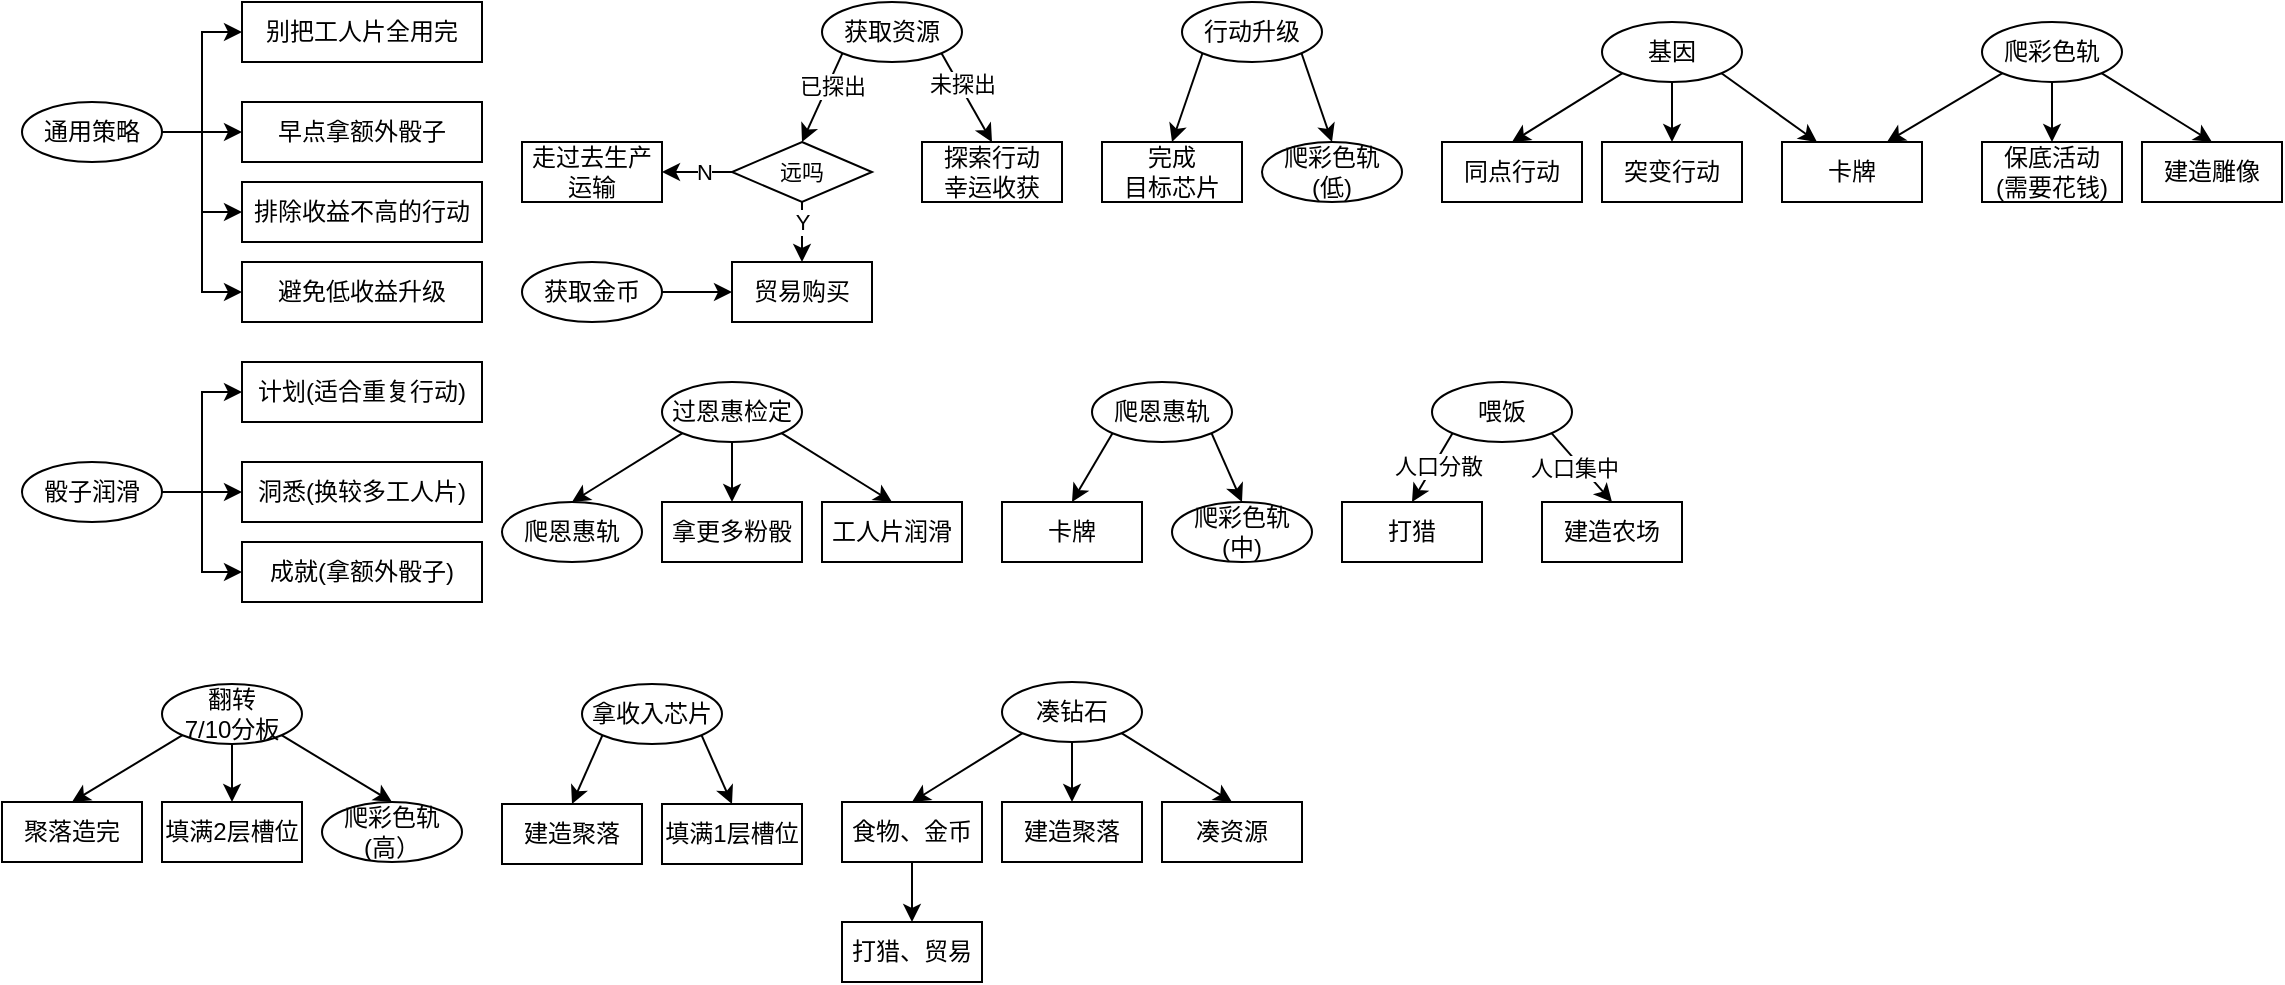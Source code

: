 <mxfile version="26.2.13">
  <diagram name="第 1 页" id="RS5rnyXJE9rB96sxQPn0">
    <mxGraphModel dx="1516" dy="792" grid="1" gridSize="10" guides="1" tooltips="1" connect="1" arrows="1" fold="1" page="1" pageScale="1" pageWidth="1169" pageHeight="827" math="0" shadow="0">
      <root>
        <mxCell id="0" />
        <mxCell id="1" parent="0" />
        <mxCell id="i_Wn_gaaoWXB4JMmwm7U-7" style="rounded=0;orthogonalLoop=1;jettySize=auto;html=1;exitX=1;exitY=1;exitDx=0;exitDy=0;entryX=0.5;entryY=0;entryDx=0;entryDy=0;" parent="1" source="i_Wn_gaaoWXB4JMmwm7U-10" target="1TwOtEwvFqEZIljOyKsR-42" edge="1">
          <mxGeometry relative="1" as="geometry">
            <mxPoint x="765" y="230" as="sourcePoint" />
            <mxPoint x="815" y="270" as="targetPoint" />
          </mxGeometry>
        </mxCell>
        <mxCell id="i_Wn_gaaoWXB4JMmwm7U-8" value="人口集中" style="edgeLabel;html=1;align=center;verticalAlign=middle;resizable=0;points=[];" parent="i_Wn_gaaoWXB4JMmwm7U-7" vertex="1" connectable="0">
          <mxGeometry x="-0.125" y="-3" relative="1" as="geometry">
            <mxPoint as="offset" />
          </mxGeometry>
        </mxCell>
        <mxCell id="i_Wn_gaaoWXB4JMmwm7U-4" value="" style="endArrow=classic;html=1;rounded=0;entryX=0.5;entryY=0;entryDx=0;entryDy=0;exitX=0;exitY=1;exitDx=0;exitDy=0;" parent="1" source="i_Wn_gaaoWXB4JMmwm7U-10" target="1TwOtEwvFqEZIljOyKsR-66" edge="1">
          <mxGeometry width="50" height="50" relative="1" as="geometry">
            <mxPoint x="765" y="230" as="sourcePoint" />
            <mxPoint x="715" y="270" as="targetPoint" />
          </mxGeometry>
        </mxCell>
        <mxCell id="i_Wn_gaaoWXB4JMmwm7U-5" value="人口分散" style="edgeLabel;html=1;align=center;verticalAlign=middle;resizable=0;points=[];" parent="i_Wn_gaaoWXB4JMmwm7U-4" vertex="1" connectable="0">
          <mxGeometry x="-0.1" y="2" relative="1" as="geometry">
            <mxPoint as="offset" />
          </mxGeometry>
        </mxCell>
        <mxCell id="i_Wn_gaaoWXB4JMmwm7U-9" value="走过去生产运输" style="whiteSpace=wrap;html=1;" parent="1" vertex="1">
          <mxGeometry x="270" y="90" width="70" height="30" as="geometry" />
        </mxCell>
        <mxCell id="i_Wn_gaaoWXB4JMmwm7U-10" value="喂饭" style="ellipse;whiteSpace=wrap;html=1;" parent="1" vertex="1">
          <mxGeometry x="725" y="210" width="70" height="30" as="geometry" />
        </mxCell>
        <mxCell id="i_Wn_gaaoWXB4JMmwm7U-13" style="rounded=0;orthogonalLoop=1;jettySize=auto;html=1;exitX=0;exitY=1;exitDx=0;exitDy=0;entryX=0.5;entryY=0;entryDx=0;entryDy=0;" parent="1" source="i_Wn_gaaoWXB4JMmwm7U-11" target="i_Wn_gaaoWXB4JMmwm7U-18" edge="1">
          <mxGeometry relative="1" as="geometry" />
        </mxCell>
        <mxCell id="i_Wn_gaaoWXB4JMmwm7U-14" value="已探出" style="edgeLabel;html=1;align=center;verticalAlign=middle;resizable=0;points=[];fontFamily=Helvetica;fontSize=11;fontColor=default;labelBackgroundColor=default;" parent="i_Wn_gaaoWXB4JMmwm7U-13" vertex="1" connectable="0">
          <mxGeometry x="-0.3" y="2" relative="1" as="geometry">
            <mxPoint as="offset" />
          </mxGeometry>
        </mxCell>
        <mxCell id="i_Wn_gaaoWXB4JMmwm7U-16" style="edgeStyle=none;shape=connector;rounded=0;orthogonalLoop=1;jettySize=auto;html=1;exitX=1;exitY=1;exitDx=0;exitDy=0;entryX=0.5;entryY=0;entryDx=0;entryDy=0;strokeColor=default;align=center;verticalAlign=middle;fontFamily=Helvetica;fontSize=11;fontColor=default;labelBackgroundColor=default;endArrow=classic;" parent="1" source="i_Wn_gaaoWXB4JMmwm7U-11" target="i_Wn_gaaoWXB4JMmwm7U-15" edge="1">
          <mxGeometry relative="1" as="geometry" />
        </mxCell>
        <mxCell id="i_Wn_gaaoWXB4JMmwm7U-17" value="未探出" style="edgeLabel;html=1;align=center;verticalAlign=middle;resizable=0;points=[];fontFamily=Helvetica;fontSize=11;fontColor=default;labelBackgroundColor=default;" parent="i_Wn_gaaoWXB4JMmwm7U-16" vertex="1" connectable="0">
          <mxGeometry x="-0.286" y="1" relative="1" as="geometry">
            <mxPoint as="offset" />
          </mxGeometry>
        </mxCell>
        <mxCell id="i_Wn_gaaoWXB4JMmwm7U-11" value="获取资源" style="ellipse;whiteSpace=wrap;html=1;" parent="1" vertex="1">
          <mxGeometry x="420" y="20" width="70" height="30" as="geometry" />
        </mxCell>
        <mxCell id="i_Wn_gaaoWXB4JMmwm7U-15" value="&lt;div&gt;探索行动&lt;/div&gt;幸运收获" style="whiteSpace=wrap;html=1;" parent="1" vertex="1">
          <mxGeometry x="470" y="90" width="70" height="30" as="geometry" />
        </mxCell>
        <mxCell id="i_Wn_gaaoWXB4JMmwm7U-19" style="edgeStyle=none;shape=connector;rounded=0;orthogonalLoop=1;jettySize=auto;html=1;exitX=0;exitY=0.5;exitDx=0;exitDy=0;entryX=1;entryY=0.5;entryDx=0;entryDy=0;strokeColor=default;align=center;verticalAlign=middle;fontFamily=Helvetica;fontSize=11;fontColor=default;labelBackgroundColor=default;endArrow=classic;" parent="1" source="i_Wn_gaaoWXB4JMmwm7U-18" target="i_Wn_gaaoWXB4JMmwm7U-9" edge="1">
          <mxGeometry relative="1" as="geometry" />
        </mxCell>
        <mxCell id="i_Wn_gaaoWXB4JMmwm7U-20" value="N" style="edgeLabel;html=1;align=center;verticalAlign=middle;resizable=0;points=[];fontFamily=Helvetica;fontSize=11;fontColor=default;labelBackgroundColor=default;" parent="i_Wn_gaaoWXB4JMmwm7U-19" vertex="1" connectable="0">
          <mxGeometry x="-0.223" y="3" relative="1" as="geometry">
            <mxPoint x="-1" y="-3" as="offset" />
          </mxGeometry>
        </mxCell>
        <mxCell id="i_Wn_gaaoWXB4JMmwm7U-24" style="edgeStyle=none;shape=connector;rounded=0;orthogonalLoop=1;jettySize=auto;html=1;exitX=0.5;exitY=1;exitDx=0;exitDy=0;entryX=0.5;entryY=0;entryDx=0;entryDy=0;strokeColor=default;align=center;verticalAlign=middle;fontFamily=Helvetica;fontSize=11;fontColor=default;labelBackgroundColor=default;endArrow=classic;" parent="1" source="i_Wn_gaaoWXB4JMmwm7U-18" target="i_Wn_gaaoWXB4JMmwm7U-22" edge="1">
          <mxGeometry relative="1" as="geometry" />
        </mxCell>
        <mxCell id="i_Wn_gaaoWXB4JMmwm7U-25" value="Y" style="edgeLabel;html=1;align=center;verticalAlign=middle;resizable=0;points=[];fontFamily=Helvetica;fontSize=11;fontColor=default;labelBackgroundColor=default;" parent="i_Wn_gaaoWXB4JMmwm7U-24" vertex="1" connectable="0">
          <mxGeometry x="-0.32" relative="1" as="geometry">
            <mxPoint as="offset" />
          </mxGeometry>
        </mxCell>
        <mxCell id="i_Wn_gaaoWXB4JMmwm7U-18" value="远吗" style="rhombus;whiteSpace=wrap;html=1;fontFamily=Helvetica;fontSize=11;fontColor=default;labelBackgroundColor=default;" parent="1" vertex="1">
          <mxGeometry x="375" y="90" width="70" height="30" as="geometry" />
        </mxCell>
        <mxCell id="i_Wn_gaaoWXB4JMmwm7U-22" value="贸易购买" style="whiteSpace=wrap;html=1;" parent="1" vertex="1">
          <mxGeometry x="375" y="150" width="70" height="30" as="geometry" />
        </mxCell>
        <mxCell id="i_Wn_gaaoWXB4JMmwm7U-23" style="edgeStyle=none;shape=connector;rounded=0;orthogonalLoop=1;jettySize=auto;html=1;entryX=0.5;entryY=0;entryDx=0;entryDy=0;strokeColor=default;align=center;verticalAlign=middle;fontFamily=Helvetica;fontSize=11;fontColor=default;labelBackgroundColor=default;endArrow=classic;" parent="1" source="i_Wn_gaaoWXB4JMmwm7U-22" target="i_Wn_gaaoWXB4JMmwm7U-22" edge="1">
          <mxGeometry relative="1" as="geometry" />
        </mxCell>
        <mxCell id="1TwOtEwvFqEZIljOyKsR-8" style="edgeStyle=orthogonalEdgeStyle;shape=connector;rounded=0;orthogonalLoop=1;jettySize=auto;html=1;exitX=1;exitY=0.5;exitDx=0;exitDy=0;entryX=0;entryY=0.5;entryDx=0;entryDy=0;strokeColor=default;align=center;verticalAlign=middle;fontFamily=Helvetica;fontSize=11;fontColor=default;labelBackgroundColor=default;endArrow=classic;" edge="1" parent="1" source="1TwOtEwvFqEZIljOyKsR-6" target="1TwOtEwvFqEZIljOyKsR-7">
          <mxGeometry relative="1" as="geometry" />
        </mxCell>
        <mxCell id="1TwOtEwvFqEZIljOyKsR-10" style="edgeStyle=orthogonalEdgeStyle;shape=connector;rounded=0;orthogonalLoop=1;jettySize=auto;html=1;exitX=1;exitY=0.5;exitDx=0;exitDy=0;entryX=0;entryY=0.5;entryDx=0;entryDy=0;strokeColor=default;align=center;verticalAlign=middle;fontFamily=Helvetica;fontSize=11;fontColor=default;labelBackgroundColor=default;endArrow=classic;" edge="1" parent="1" source="1TwOtEwvFqEZIljOyKsR-6" target="1TwOtEwvFqEZIljOyKsR-9">
          <mxGeometry relative="1" as="geometry" />
        </mxCell>
        <mxCell id="1TwOtEwvFqEZIljOyKsR-12" style="edgeStyle=orthogonalEdgeStyle;shape=connector;rounded=0;orthogonalLoop=1;jettySize=auto;html=1;exitX=1;exitY=0.5;exitDx=0;exitDy=0;entryX=0;entryY=0.5;entryDx=0;entryDy=0;strokeColor=default;align=center;verticalAlign=middle;fontFamily=Helvetica;fontSize=11;fontColor=default;labelBackgroundColor=default;endArrow=classic;" edge="1" parent="1" source="1TwOtEwvFqEZIljOyKsR-6" target="1TwOtEwvFqEZIljOyKsR-11">
          <mxGeometry relative="1" as="geometry" />
        </mxCell>
        <mxCell id="1TwOtEwvFqEZIljOyKsR-14" style="edgeStyle=orthogonalEdgeStyle;shape=connector;rounded=0;orthogonalLoop=1;jettySize=auto;html=1;exitX=1;exitY=0.5;exitDx=0;exitDy=0;entryX=0;entryY=0.5;entryDx=0;entryDy=0;strokeColor=default;align=center;verticalAlign=middle;fontFamily=Helvetica;fontSize=11;fontColor=default;labelBackgroundColor=default;endArrow=classic;" edge="1" parent="1" source="1TwOtEwvFqEZIljOyKsR-6" target="1TwOtEwvFqEZIljOyKsR-13">
          <mxGeometry relative="1" as="geometry" />
        </mxCell>
        <mxCell id="1TwOtEwvFqEZIljOyKsR-6" value="通用策略" style="ellipse;whiteSpace=wrap;html=1;" vertex="1" parent="1">
          <mxGeometry x="20" y="70" width="70" height="30" as="geometry" />
        </mxCell>
        <mxCell id="1TwOtEwvFqEZIljOyKsR-7" value="别把工人片全用完" style="whiteSpace=wrap;html=1;" vertex="1" parent="1">
          <mxGeometry x="130" y="20" width="120" height="30" as="geometry" />
        </mxCell>
        <mxCell id="1TwOtEwvFqEZIljOyKsR-9" value="早点拿额外骰子" style="whiteSpace=wrap;html=1;" vertex="1" parent="1">
          <mxGeometry x="130" y="70" width="120" height="30" as="geometry" />
        </mxCell>
        <mxCell id="1TwOtEwvFqEZIljOyKsR-11" value="排除收益不高的行动" style="whiteSpace=wrap;html=1;" vertex="1" parent="1">
          <mxGeometry x="130" y="110" width="120" height="30" as="geometry" />
        </mxCell>
        <mxCell id="1TwOtEwvFqEZIljOyKsR-13" value="避免低收益升级" style="whiteSpace=wrap;html=1;" vertex="1" parent="1">
          <mxGeometry x="130" y="150" width="120" height="30" as="geometry" />
        </mxCell>
        <mxCell id="1TwOtEwvFqEZIljOyKsR-15" style="edgeStyle=orthogonalEdgeStyle;shape=connector;rounded=0;orthogonalLoop=1;jettySize=auto;html=1;exitX=1;exitY=0.5;exitDx=0;exitDy=0;entryX=0;entryY=0.5;entryDx=0;entryDy=0;strokeColor=default;align=center;verticalAlign=middle;fontFamily=Helvetica;fontSize=11;fontColor=default;labelBackgroundColor=default;endArrow=classic;" edge="1" parent="1" source="1TwOtEwvFqEZIljOyKsR-19" target="1TwOtEwvFqEZIljOyKsR-20">
          <mxGeometry relative="1" as="geometry" />
        </mxCell>
        <mxCell id="1TwOtEwvFqEZIljOyKsR-16" style="edgeStyle=orthogonalEdgeStyle;shape=connector;rounded=0;orthogonalLoop=1;jettySize=auto;html=1;exitX=1;exitY=0.5;exitDx=0;exitDy=0;entryX=0;entryY=0.5;entryDx=0;entryDy=0;strokeColor=default;align=center;verticalAlign=middle;fontFamily=Helvetica;fontSize=11;fontColor=default;labelBackgroundColor=default;endArrow=classic;" edge="1" parent="1" source="1TwOtEwvFqEZIljOyKsR-19" target="1TwOtEwvFqEZIljOyKsR-21">
          <mxGeometry relative="1" as="geometry" />
        </mxCell>
        <mxCell id="1TwOtEwvFqEZIljOyKsR-17" style="edgeStyle=orthogonalEdgeStyle;shape=connector;rounded=0;orthogonalLoop=1;jettySize=auto;html=1;exitX=1;exitY=0.5;exitDx=0;exitDy=0;entryX=0;entryY=0.5;entryDx=0;entryDy=0;strokeColor=default;align=center;verticalAlign=middle;fontFamily=Helvetica;fontSize=11;fontColor=default;labelBackgroundColor=default;endArrow=classic;" edge="1" parent="1" source="1TwOtEwvFqEZIljOyKsR-19" target="1TwOtEwvFqEZIljOyKsR-22">
          <mxGeometry relative="1" as="geometry" />
        </mxCell>
        <mxCell id="1TwOtEwvFqEZIljOyKsR-19" value="骰子润滑" style="ellipse;whiteSpace=wrap;html=1;" vertex="1" parent="1">
          <mxGeometry x="20" y="250" width="70" height="30" as="geometry" />
        </mxCell>
        <mxCell id="1TwOtEwvFqEZIljOyKsR-20" value="计划(适合重复行动)" style="whiteSpace=wrap;html=1;" vertex="1" parent="1">
          <mxGeometry x="130" y="200" width="120" height="30" as="geometry" />
        </mxCell>
        <mxCell id="1TwOtEwvFqEZIljOyKsR-21" value="洞悉&lt;span style=&quot;background-color: transparent;&quot;&gt;(换较多工人片)&lt;/span&gt;" style="whiteSpace=wrap;html=1;" vertex="1" parent="1">
          <mxGeometry x="130" y="250" width="120" height="30" as="geometry" />
        </mxCell>
        <mxCell id="1TwOtEwvFqEZIljOyKsR-22" value="成就&lt;span style=&quot;background-color: transparent;&quot;&gt;(拿额外骰子)&lt;/span&gt;" style="whiteSpace=wrap;html=1;" vertex="1" parent="1">
          <mxGeometry x="130" y="290" width="120" height="30" as="geometry" />
        </mxCell>
        <mxCell id="1TwOtEwvFqEZIljOyKsR-27" style="shape=connector;rounded=0;orthogonalLoop=1;jettySize=auto;html=1;exitX=0;exitY=1;exitDx=0;exitDy=0;entryX=0.5;entryY=0;entryDx=0;entryDy=0;strokeColor=default;align=center;verticalAlign=middle;fontFamily=Helvetica;fontSize=11;fontColor=default;labelBackgroundColor=default;endArrow=classic;" edge="1" parent="1" source="1TwOtEwvFqEZIljOyKsR-24" target="1TwOtEwvFqEZIljOyKsR-25">
          <mxGeometry relative="1" as="geometry" />
        </mxCell>
        <mxCell id="1TwOtEwvFqEZIljOyKsR-28" style="shape=connector;rounded=0;orthogonalLoop=1;jettySize=auto;html=1;exitX=1;exitY=1;exitDx=0;exitDy=0;strokeColor=default;align=center;verticalAlign=middle;fontFamily=Helvetica;fontSize=11;fontColor=default;labelBackgroundColor=default;endArrow=classic;entryX=0.5;entryY=0;entryDx=0;entryDy=0;" edge="1" parent="1" source="1TwOtEwvFqEZIljOyKsR-24" target="1TwOtEwvFqEZIljOyKsR-37">
          <mxGeometry relative="1" as="geometry">
            <mxPoint x="688.623" y="90" as="targetPoint" />
          </mxGeometry>
        </mxCell>
        <mxCell id="1TwOtEwvFqEZIljOyKsR-24" value="行动升级" style="ellipse;whiteSpace=wrap;html=1;" vertex="1" parent="1">
          <mxGeometry x="600" y="20" width="70" height="30" as="geometry" />
        </mxCell>
        <mxCell id="1TwOtEwvFqEZIljOyKsR-25" value="完成&lt;div&gt;目标芯片&lt;/div&gt;" style="whiteSpace=wrap;html=1;" vertex="1" parent="1">
          <mxGeometry x="560" y="90" width="70" height="30" as="geometry" />
        </mxCell>
        <mxCell id="1TwOtEwvFqEZIljOyKsR-30" style="edgeStyle=none;shape=connector;rounded=0;orthogonalLoop=1;jettySize=auto;html=1;exitX=1;exitY=1;exitDx=0;exitDy=0;entryX=0.5;entryY=0;entryDx=0;entryDy=0;strokeColor=default;align=center;verticalAlign=middle;fontFamily=Helvetica;fontSize=11;fontColor=default;labelBackgroundColor=default;endArrow=classic;" edge="1" parent="1" source="1TwOtEwvFqEZIljOyKsR-36" target="1TwOtEwvFqEZIljOyKsR-29">
          <mxGeometry relative="1" as="geometry">
            <mxPoint x="1052.5" y="60" as="sourcePoint" />
          </mxGeometry>
        </mxCell>
        <mxCell id="1TwOtEwvFqEZIljOyKsR-32" style="edgeStyle=none;shape=connector;rounded=0;orthogonalLoop=1;jettySize=auto;html=1;entryX=0.5;entryY=0;entryDx=0;entryDy=0;strokeColor=default;align=center;verticalAlign=middle;fontFamily=Helvetica;fontSize=11;fontColor=default;labelBackgroundColor=default;endArrow=classic;exitX=0.5;exitY=1;exitDx=0;exitDy=0;" edge="1" parent="1" source="1TwOtEwvFqEZIljOyKsR-36" target="1TwOtEwvFqEZIljOyKsR-31">
          <mxGeometry relative="1" as="geometry">
            <mxPoint x="1020" y="80" as="sourcePoint" />
          </mxGeometry>
        </mxCell>
        <mxCell id="1TwOtEwvFqEZIljOyKsR-35" style="edgeStyle=none;shape=connector;rounded=0;orthogonalLoop=1;jettySize=auto;html=1;exitX=0;exitY=1;exitDx=0;exitDy=0;entryX=0.75;entryY=0;entryDx=0;entryDy=0;strokeColor=default;align=center;verticalAlign=middle;fontFamily=Helvetica;fontSize=11;fontColor=default;labelBackgroundColor=default;endArrow=classic;" edge="1" parent="1" source="1TwOtEwvFqEZIljOyKsR-36" target="1TwOtEwvFqEZIljOyKsR-57">
          <mxGeometry relative="1" as="geometry">
            <mxPoint x="1017.5" y="60" as="sourcePoint" />
            <mxPoint x="955" y="120" as="targetPoint" />
          </mxGeometry>
        </mxCell>
        <mxCell id="1TwOtEwvFqEZIljOyKsR-29" value="建造雕像" style="whiteSpace=wrap;html=1;" vertex="1" parent="1">
          <mxGeometry x="1080" y="90" width="70" height="30" as="geometry" />
        </mxCell>
        <mxCell id="1TwOtEwvFqEZIljOyKsR-31" value="保底活动&lt;div&gt;(需要花钱)&lt;/div&gt;" style="whiteSpace=wrap;html=1;" vertex="1" parent="1">
          <mxGeometry x="1000" y="90" width="70" height="30" as="geometry" />
        </mxCell>
        <mxCell id="1TwOtEwvFqEZIljOyKsR-36" value="爬彩色轨" style="ellipse;whiteSpace=wrap;html=1;" vertex="1" parent="1">
          <mxGeometry x="1000" y="30" width="70" height="30" as="geometry" />
        </mxCell>
        <mxCell id="1TwOtEwvFqEZIljOyKsR-37" value="爬彩色轨&lt;div&gt;(低)&lt;/div&gt;" style="ellipse;whiteSpace=wrap;html=1;" vertex="1" parent="1">
          <mxGeometry x="640" y="90" width="70" height="30" as="geometry" />
        </mxCell>
        <mxCell id="1TwOtEwvFqEZIljOyKsR-44" style="edgeStyle=none;shape=connector;rounded=0;orthogonalLoop=1;jettySize=auto;html=1;exitX=0;exitY=1;exitDx=0;exitDy=0;entryX=0.5;entryY=0;entryDx=0;entryDy=0;strokeColor=default;align=center;verticalAlign=middle;fontFamily=Helvetica;fontSize=11;fontColor=default;labelBackgroundColor=default;endArrow=classic;" edge="1" parent="1" source="1TwOtEwvFqEZIljOyKsR-38" target="1TwOtEwvFqEZIljOyKsR-40">
          <mxGeometry relative="1" as="geometry" />
        </mxCell>
        <mxCell id="1TwOtEwvFqEZIljOyKsR-45" style="edgeStyle=none;shape=connector;rounded=0;orthogonalLoop=1;jettySize=auto;html=1;exitX=0.5;exitY=1;exitDx=0;exitDy=0;entryX=0.5;entryY=0;entryDx=0;entryDy=0;strokeColor=default;align=center;verticalAlign=middle;fontFamily=Helvetica;fontSize=11;fontColor=default;labelBackgroundColor=default;endArrow=classic;" edge="1" parent="1" source="1TwOtEwvFqEZIljOyKsR-38" target="1TwOtEwvFqEZIljOyKsR-41">
          <mxGeometry relative="1" as="geometry" />
        </mxCell>
        <mxCell id="1TwOtEwvFqEZIljOyKsR-46" style="edgeStyle=none;shape=connector;rounded=0;orthogonalLoop=1;jettySize=auto;html=1;exitX=1;exitY=1;exitDx=0;exitDy=0;entryX=0.5;entryY=0;entryDx=0;entryDy=0;strokeColor=default;align=center;verticalAlign=middle;fontFamily=Helvetica;fontSize=11;fontColor=default;labelBackgroundColor=default;endArrow=classic;" edge="1" parent="1" source="1TwOtEwvFqEZIljOyKsR-38" target="1TwOtEwvFqEZIljOyKsR-43">
          <mxGeometry relative="1" as="geometry" />
        </mxCell>
        <mxCell id="1TwOtEwvFqEZIljOyKsR-38" value="凑钻石" style="ellipse;whiteSpace=wrap;html=1;" vertex="1" parent="1">
          <mxGeometry x="510" y="360" width="70" height="30" as="geometry" />
        </mxCell>
        <mxCell id="1TwOtEwvFqEZIljOyKsR-65" style="edgeStyle=none;shape=connector;rounded=0;orthogonalLoop=1;jettySize=auto;html=1;exitX=0.5;exitY=1;exitDx=0;exitDy=0;strokeColor=default;align=center;verticalAlign=middle;fontFamily=Helvetica;fontSize=11;fontColor=default;labelBackgroundColor=default;endArrow=classic;" edge="1" parent="1" source="1TwOtEwvFqEZIljOyKsR-40" target="1TwOtEwvFqEZIljOyKsR-61">
          <mxGeometry relative="1" as="geometry" />
        </mxCell>
        <mxCell id="1TwOtEwvFqEZIljOyKsR-40" value="食物、金币" style="whiteSpace=wrap;html=1;" vertex="1" parent="1">
          <mxGeometry x="430" y="420" width="70" height="30" as="geometry" />
        </mxCell>
        <mxCell id="1TwOtEwvFqEZIljOyKsR-41" value="建造聚落" style="whiteSpace=wrap;html=1;" vertex="1" parent="1">
          <mxGeometry x="510" y="420" width="70" height="30" as="geometry" />
        </mxCell>
        <mxCell id="1TwOtEwvFqEZIljOyKsR-42" value="建造农场" style="whiteSpace=wrap;html=1;" vertex="1" parent="1">
          <mxGeometry x="780" y="270" width="70" height="30" as="geometry" />
        </mxCell>
        <mxCell id="1TwOtEwvFqEZIljOyKsR-43" value="凑资源" style="whiteSpace=wrap;html=1;" vertex="1" parent="1">
          <mxGeometry x="590" y="420" width="70" height="30" as="geometry" />
        </mxCell>
        <mxCell id="1TwOtEwvFqEZIljOyKsR-49" style="edgeStyle=none;shape=connector;rounded=0;orthogonalLoop=1;jettySize=auto;html=1;exitX=0;exitY=1;exitDx=0;exitDy=0;entryX=0.5;entryY=0;entryDx=0;entryDy=0;strokeColor=default;align=center;verticalAlign=middle;fontFamily=Helvetica;fontSize=11;fontColor=default;labelBackgroundColor=default;endArrow=classic;" edge="1" parent="1" source="1TwOtEwvFqEZIljOyKsR-47" target="1TwOtEwvFqEZIljOyKsR-48">
          <mxGeometry relative="1" as="geometry" />
        </mxCell>
        <mxCell id="1TwOtEwvFqEZIljOyKsR-51" style="edgeStyle=none;shape=connector;rounded=0;orthogonalLoop=1;jettySize=auto;html=1;exitX=1;exitY=1;exitDx=0;exitDy=0;entryX=0.5;entryY=0;entryDx=0;entryDy=0;strokeColor=default;align=center;verticalAlign=middle;fontFamily=Helvetica;fontSize=11;fontColor=default;labelBackgroundColor=default;endArrow=classic;" edge="1" parent="1" source="1TwOtEwvFqEZIljOyKsR-47" target="1TwOtEwvFqEZIljOyKsR-52">
          <mxGeometry relative="1" as="geometry">
            <mxPoint x="630" y="270" as="targetPoint" />
          </mxGeometry>
        </mxCell>
        <mxCell id="1TwOtEwvFqEZIljOyKsR-47" value="爬恩惠轨" style="ellipse;whiteSpace=wrap;html=1;" vertex="1" parent="1">
          <mxGeometry x="555" y="210" width="70" height="30" as="geometry" />
        </mxCell>
        <mxCell id="1TwOtEwvFqEZIljOyKsR-48" value="卡牌" style="whiteSpace=wrap;html=1;" vertex="1" parent="1">
          <mxGeometry x="510" y="270" width="70" height="30" as="geometry" />
        </mxCell>
        <mxCell id="1TwOtEwvFqEZIljOyKsR-52" value="爬彩色轨&lt;div&gt;(中)&lt;/div&gt;" style="ellipse;whiteSpace=wrap;html=1;" vertex="1" parent="1">
          <mxGeometry x="595" y="270" width="70" height="30" as="geometry" />
        </mxCell>
        <mxCell id="1TwOtEwvFqEZIljOyKsR-58" style="edgeStyle=none;shape=connector;rounded=0;orthogonalLoop=1;jettySize=auto;html=1;exitX=0.5;exitY=1;exitDx=0;exitDy=0;entryX=0.5;entryY=0;entryDx=0;entryDy=0;strokeColor=default;align=center;verticalAlign=middle;fontFamily=Helvetica;fontSize=11;fontColor=default;labelBackgroundColor=default;endArrow=classic;" edge="1" parent="1" source="1TwOtEwvFqEZIljOyKsR-54" target="1TwOtEwvFqEZIljOyKsR-56">
          <mxGeometry relative="1" as="geometry" />
        </mxCell>
        <mxCell id="1TwOtEwvFqEZIljOyKsR-59" style="edgeStyle=none;shape=connector;rounded=0;orthogonalLoop=1;jettySize=auto;html=1;exitX=0;exitY=1;exitDx=0;exitDy=0;entryX=0.5;entryY=0;entryDx=0;entryDy=0;strokeColor=default;align=center;verticalAlign=middle;fontFamily=Helvetica;fontSize=11;fontColor=default;labelBackgroundColor=default;endArrow=classic;" edge="1" parent="1" source="1TwOtEwvFqEZIljOyKsR-54" target="1TwOtEwvFqEZIljOyKsR-55">
          <mxGeometry relative="1" as="geometry" />
        </mxCell>
        <mxCell id="1TwOtEwvFqEZIljOyKsR-60" style="edgeStyle=none;shape=connector;rounded=0;orthogonalLoop=1;jettySize=auto;html=1;exitX=1;exitY=1;exitDx=0;exitDy=0;entryX=0.25;entryY=0;entryDx=0;entryDy=0;strokeColor=default;align=center;verticalAlign=middle;fontFamily=Helvetica;fontSize=11;fontColor=default;labelBackgroundColor=default;endArrow=classic;" edge="1" parent="1" source="1TwOtEwvFqEZIljOyKsR-54" target="1TwOtEwvFqEZIljOyKsR-57">
          <mxGeometry relative="1" as="geometry" />
        </mxCell>
        <mxCell id="1TwOtEwvFqEZIljOyKsR-54" value="基因" style="ellipse;whiteSpace=wrap;html=1;" vertex="1" parent="1">
          <mxGeometry x="810" y="30" width="70" height="30" as="geometry" />
        </mxCell>
        <mxCell id="1TwOtEwvFqEZIljOyKsR-55" value="同点行动" style="whiteSpace=wrap;html=1;" vertex="1" parent="1">
          <mxGeometry x="730" y="90" width="70" height="30" as="geometry" />
        </mxCell>
        <mxCell id="1TwOtEwvFqEZIljOyKsR-56" value="突变行动" style="whiteSpace=wrap;html=1;" vertex="1" parent="1">
          <mxGeometry x="810" y="90" width="70" height="30" as="geometry" />
        </mxCell>
        <mxCell id="1TwOtEwvFqEZIljOyKsR-57" value="卡牌" style="whiteSpace=wrap;html=1;" vertex="1" parent="1">
          <mxGeometry x="900" y="90" width="70" height="30" as="geometry" />
        </mxCell>
        <mxCell id="1TwOtEwvFqEZIljOyKsR-61" value="打猎、贸易" style="whiteSpace=wrap;html=1;" vertex="1" parent="1">
          <mxGeometry x="430" y="480" width="70" height="30" as="geometry" />
        </mxCell>
        <mxCell id="1TwOtEwvFqEZIljOyKsR-64" style="edgeStyle=none;shape=connector;rounded=0;orthogonalLoop=1;jettySize=auto;html=1;exitX=1;exitY=0.5;exitDx=0;exitDy=0;entryX=0;entryY=0.5;entryDx=0;entryDy=0;strokeColor=default;align=center;verticalAlign=middle;fontFamily=Helvetica;fontSize=11;fontColor=default;labelBackgroundColor=default;endArrow=classic;" edge="1" parent="1" source="1TwOtEwvFqEZIljOyKsR-62" target="i_Wn_gaaoWXB4JMmwm7U-22">
          <mxGeometry relative="1" as="geometry" />
        </mxCell>
        <mxCell id="1TwOtEwvFqEZIljOyKsR-62" value="获取金币" style="ellipse;whiteSpace=wrap;html=1;" vertex="1" parent="1">
          <mxGeometry x="270" y="150" width="70" height="30" as="geometry" />
        </mxCell>
        <mxCell id="1TwOtEwvFqEZIljOyKsR-66" value="打猎" style="whiteSpace=wrap;html=1;" vertex="1" parent="1">
          <mxGeometry x="680" y="270" width="70" height="30" as="geometry" />
        </mxCell>
        <mxCell id="1TwOtEwvFqEZIljOyKsR-72" style="edgeStyle=none;shape=connector;rounded=0;orthogonalLoop=1;jettySize=auto;html=1;exitX=0;exitY=1;exitDx=0;exitDy=0;entryX=0.5;entryY=0;entryDx=0;entryDy=0;strokeColor=default;align=center;verticalAlign=middle;fontFamily=Helvetica;fontSize=11;fontColor=default;labelBackgroundColor=default;endArrow=classic;" edge="1" parent="1" source="1TwOtEwvFqEZIljOyKsR-68" target="1TwOtEwvFqEZIljOyKsR-70">
          <mxGeometry relative="1" as="geometry" />
        </mxCell>
        <mxCell id="1TwOtEwvFqEZIljOyKsR-73" style="edgeStyle=none;shape=connector;rounded=0;orthogonalLoop=1;jettySize=auto;html=1;exitX=1;exitY=1;exitDx=0;exitDy=0;entryX=0.5;entryY=0;entryDx=0;entryDy=0;strokeColor=default;align=center;verticalAlign=middle;fontFamily=Helvetica;fontSize=11;fontColor=default;labelBackgroundColor=default;endArrow=classic;" edge="1" parent="1" source="1TwOtEwvFqEZIljOyKsR-68" target="1TwOtEwvFqEZIljOyKsR-71">
          <mxGeometry relative="1" as="geometry" />
        </mxCell>
        <mxCell id="1TwOtEwvFqEZIljOyKsR-68" value="拿收入芯片" style="ellipse;whiteSpace=wrap;html=1;" vertex="1" parent="1">
          <mxGeometry x="300" y="361" width="70" height="30" as="geometry" />
        </mxCell>
        <mxCell id="1TwOtEwvFqEZIljOyKsR-69" style="edgeStyle=none;shape=connector;rounded=0;orthogonalLoop=1;jettySize=auto;html=1;exitX=0.5;exitY=1;exitDx=0;exitDy=0;strokeColor=default;align=center;verticalAlign=middle;fontFamily=Helvetica;fontSize=11;fontColor=default;labelBackgroundColor=default;endArrow=classic;" edge="1" parent="1" source="1TwOtEwvFqEZIljOyKsR-68" target="1TwOtEwvFqEZIljOyKsR-68">
          <mxGeometry relative="1" as="geometry" />
        </mxCell>
        <mxCell id="1TwOtEwvFqEZIljOyKsR-70" value="建造聚落" style="whiteSpace=wrap;html=1;" vertex="1" parent="1">
          <mxGeometry x="260" y="421" width="70" height="30" as="geometry" />
        </mxCell>
        <mxCell id="1TwOtEwvFqEZIljOyKsR-71" value="填满1层槽位" style="whiteSpace=wrap;html=1;" vertex="1" parent="1">
          <mxGeometry x="340" y="421" width="70" height="30" as="geometry" />
        </mxCell>
        <mxCell id="1TwOtEwvFqEZIljOyKsR-79" style="edgeStyle=none;shape=connector;rounded=0;orthogonalLoop=1;jettySize=auto;html=1;exitX=0;exitY=1;exitDx=0;exitDy=0;entryX=0.5;entryY=0;entryDx=0;entryDy=0;strokeColor=default;align=center;verticalAlign=middle;fontFamily=Helvetica;fontSize=11;fontColor=default;labelBackgroundColor=default;endArrow=classic;" edge="1" parent="1" source="1TwOtEwvFqEZIljOyKsR-74" target="1TwOtEwvFqEZIljOyKsR-75">
          <mxGeometry relative="1" as="geometry" />
        </mxCell>
        <mxCell id="1TwOtEwvFqEZIljOyKsR-80" style="edgeStyle=none;shape=connector;rounded=0;orthogonalLoop=1;jettySize=auto;html=1;exitX=0.5;exitY=1;exitDx=0;exitDy=0;entryX=0.5;entryY=0;entryDx=0;entryDy=0;strokeColor=default;align=center;verticalAlign=middle;fontFamily=Helvetica;fontSize=11;fontColor=default;labelBackgroundColor=default;endArrow=classic;" edge="1" parent="1" source="1TwOtEwvFqEZIljOyKsR-74" target="1TwOtEwvFqEZIljOyKsR-76">
          <mxGeometry relative="1" as="geometry" />
        </mxCell>
        <mxCell id="1TwOtEwvFqEZIljOyKsR-81" style="edgeStyle=none;shape=connector;rounded=0;orthogonalLoop=1;jettySize=auto;html=1;exitX=1;exitY=1;exitDx=0;exitDy=0;entryX=0.5;entryY=0;entryDx=0;entryDy=0;strokeColor=default;align=center;verticalAlign=middle;fontFamily=Helvetica;fontSize=11;fontColor=default;labelBackgroundColor=default;endArrow=classic;" edge="1" parent="1" source="1TwOtEwvFqEZIljOyKsR-74" target="1TwOtEwvFqEZIljOyKsR-78">
          <mxGeometry relative="1" as="geometry" />
        </mxCell>
        <mxCell id="1TwOtEwvFqEZIljOyKsR-74" value="翻转&lt;div&gt;7/10分板&lt;/div&gt;" style="ellipse;whiteSpace=wrap;html=1;" vertex="1" parent="1">
          <mxGeometry x="90" y="361" width="70" height="30" as="geometry" />
        </mxCell>
        <mxCell id="1TwOtEwvFqEZIljOyKsR-75" value="聚落造完" style="whiteSpace=wrap;html=1;" vertex="1" parent="1">
          <mxGeometry x="10" y="420" width="70" height="30" as="geometry" />
        </mxCell>
        <mxCell id="1TwOtEwvFqEZIljOyKsR-76" value="填满2层槽位" style="whiteSpace=wrap;html=1;" vertex="1" parent="1">
          <mxGeometry x="90" y="420" width="70" height="30" as="geometry" />
        </mxCell>
        <mxCell id="1TwOtEwvFqEZIljOyKsR-78" value="爬彩色轨(高）" style="ellipse;whiteSpace=wrap;html=1;" vertex="1" parent="1">
          <mxGeometry x="170" y="420" width="70" height="30" as="geometry" />
        </mxCell>
        <mxCell id="1TwOtEwvFqEZIljOyKsR-86" style="edgeStyle=none;shape=connector;rounded=0;orthogonalLoop=1;jettySize=auto;html=1;exitX=0;exitY=1;exitDx=0;exitDy=0;entryX=0.5;entryY=0;entryDx=0;entryDy=0;strokeColor=default;align=center;verticalAlign=middle;fontFamily=Helvetica;fontSize=11;fontColor=default;labelBackgroundColor=default;endArrow=classic;" edge="1" parent="1" source="1TwOtEwvFqEZIljOyKsR-82" target="1TwOtEwvFqEZIljOyKsR-83">
          <mxGeometry relative="1" as="geometry" />
        </mxCell>
        <mxCell id="1TwOtEwvFqEZIljOyKsR-87" style="edgeStyle=none;shape=connector;rounded=0;orthogonalLoop=1;jettySize=auto;html=1;exitX=0.5;exitY=1;exitDx=0;exitDy=0;entryX=0.5;entryY=0;entryDx=0;entryDy=0;strokeColor=default;align=center;verticalAlign=middle;fontFamily=Helvetica;fontSize=11;fontColor=default;labelBackgroundColor=default;endArrow=classic;" edge="1" parent="1" source="1TwOtEwvFqEZIljOyKsR-82" target="1TwOtEwvFqEZIljOyKsR-84">
          <mxGeometry relative="1" as="geometry" />
        </mxCell>
        <mxCell id="1TwOtEwvFqEZIljOyKsR-88" style="edgeStyle=none;shape=connector;rounded=0;orthogonalLoop=1;jettySize=auto;html=1;exitX=1;exitY=1;exitDx=0;exitDy=0;entryX=0.5;entryY=0;entryDx=0;entryDy=0;strokeColor=default;align=center;verticalAlign=middle;fontFamily=Helvetica;fontSize=11;fontColor=default;labelBackgroundColor=default;endArrow=classic;" edge="1" parent="1" source="1TwOtEwvFqEZIljOyKsR-82" target="1TwOtEwvFqEZIljOyKsR-85">
          <mxGeometry relative="1" as="geometry" />
        </mxCell>
        <mxCell id="1TwOtEwvFqEZIljOyKsR-82" value="过恩惠检定" style="ellipse;whiteSpace=wrap;html=1;" vertex="1" parent="1">
          <mxGeometry x="340" y="210" width="70" height="30" as="geometry" />
        </mxCell>
        <mxCell id="1TwOtEwvFqEZIljOyKsR-83" value="爬恩惠轨" style="ellipse;whiteSpace=wrap;html=1;" vertex="1" parent="1">
          <mxGeometry x="260" y="270" width="70" height="30" as="geometry" />
        </mxCell>
        <mxCell id="1TwOtEwvFqEZIljOyKsR-84" value="拿更多粉骰" style="whiteSpace=wrap;html=1;" vertex="1" parent="1">
          <mxGeometry x="340" y="270" width="70" height="30" as="geometry" />
        </mxCell>
        <mxCell id="1TwOtEwvFqEZIljOyKsR-85" value="工人片润滑" style="whiteSpace=wrap;html=1;" vertex="1" parent="1">
          <mxGeometry x="420" y="270" width="70" height="30" as="geometry" />
        </mxCell>
      </root>
    </mxGraphModel>
  </diagram>
</mxfile>
